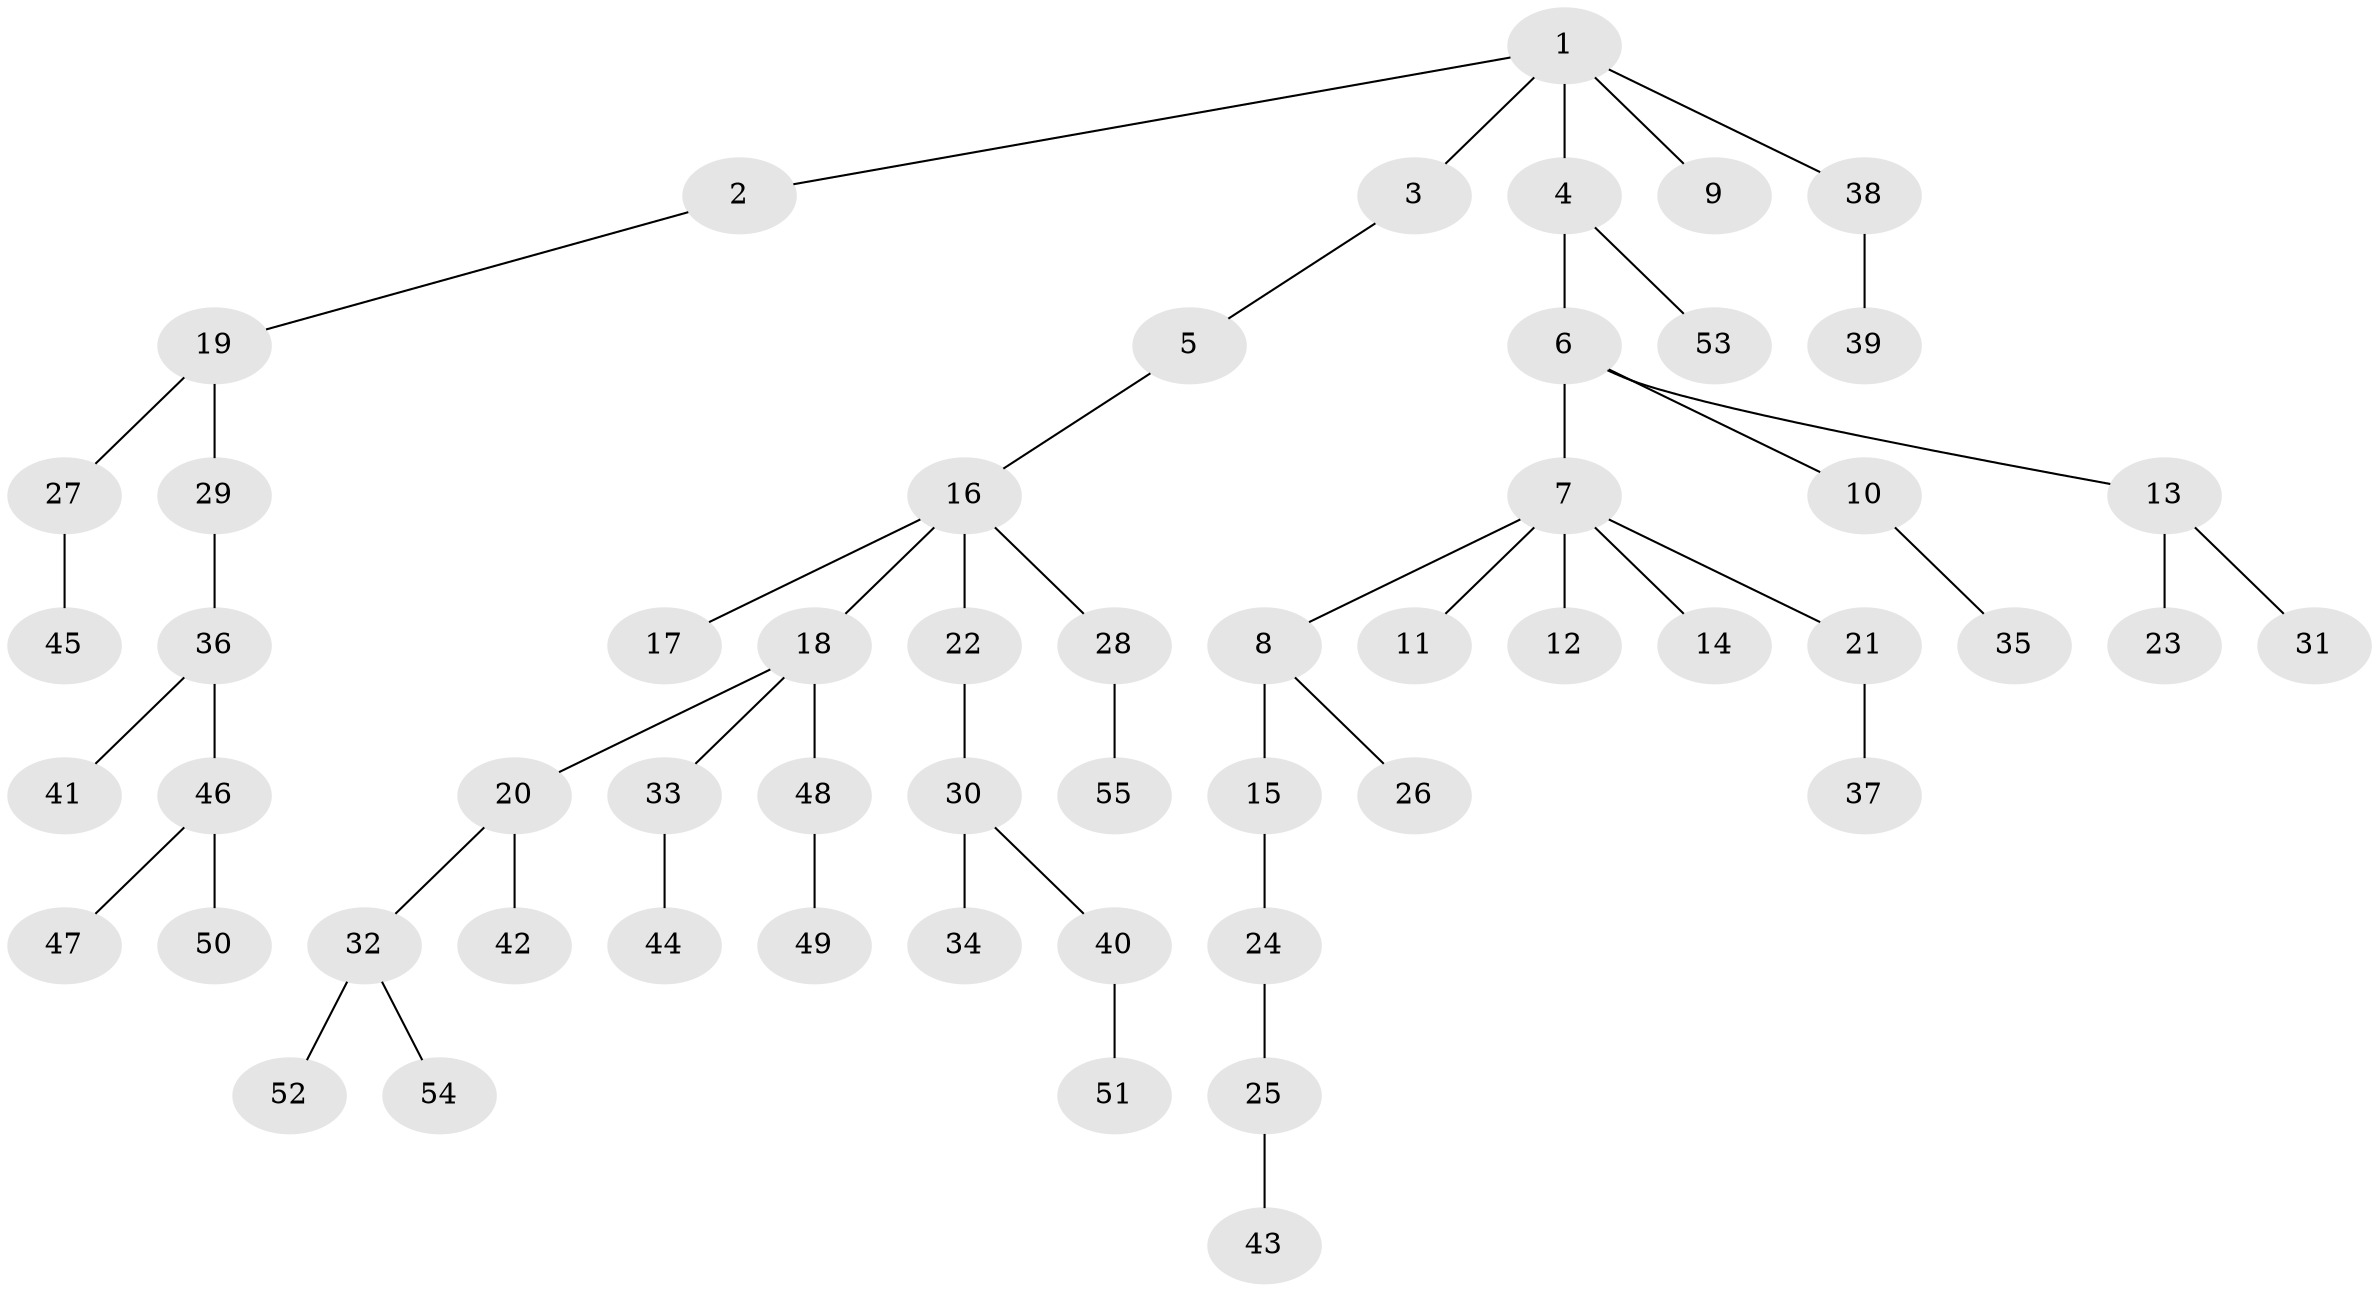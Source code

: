 // coarse degree distribution, {4: 0.10256410256410256, 2: 0.4358974358974359, 5: 0.02564102564102564, 1: 0.38461538461538464, 3: 0.05128205128205128}
// Generated by graph-tools (version 1.1) at 2025/52/03/04/25 22:52:03]
// undirected, 55 vertices, 54 edges
graph export_dot {
  node [color=gray90,style=filled];
  1;
  2;
  3;
  4;
  5;
  6;
  7;
  8;
  9;
  10;
  11;
  12;
  13;
  14;
  15;
  16;
  17;
  18;
  19;
  20;
  21;
  22;
  23;
  24;
  25;
  26;
  27;
  28;
  29;
  30;
  31;
  32;
  33;
  34;
  35;
  36;
  37;
  38;
  39;
  40;
  41;
  42;
  43;
  44;
  45;
  46;
  47;
  48;
  49;
  50;
  51;
  52;
  53;
  54;
  55;
  1 -- 2;
  1 -- 3;
  1 -- 4;
  1 -- 9;
  1 -- 38;
  2 -- 19;
  3 -- 5;
  4 -- 6;
  4 -- 53;
  5 -- 16;
  6 -- 7;
  6 -- 10;
  6 -- 13;
  7 -- 8;
  7 -- 11;
  7 -- 12;
  7 -- 14;
  7 -- 21;
  8 -- 15;
  8 -- 26;
  10 -- 35;
  13 -- 23;
  13 -- 31;
  15 -- 24;
  16 -- 17;
  16 -- 18;
  16 -- 22;
  16 -- 28;
  18 -- 20;
  18 -- 33;
  18 -- 48;
  19 -- 27;
  19 -- 29;
  20 -- 32;
  20 -- 42;
  21 -- 37;
  22 -- 30;
  24 -- 25;
  25 -- 43;
  27 -- 45;
  28 -- 55;
  29 -- 36;
  30 -- 34;
  30 -- 40;
  32 -- 52;
  32 -- 54;
  33 -- 44;
  36 -- 41;
  36 -- 46;
  38 -- 39;
  40 -- 51;
  46 -- 47;
  46 -- 50;
  48 -- 49;
}
